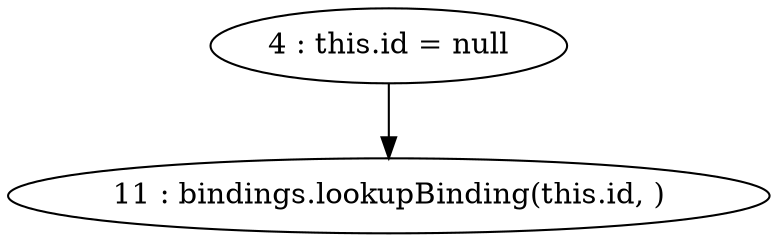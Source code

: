 digraph G {
"4 : this.id = null"
"4 : this.id = null" -> "11 : bindings.lookupBinding(this.id, )"
"11 : bindings.lookupBinding(this.id, )"
}